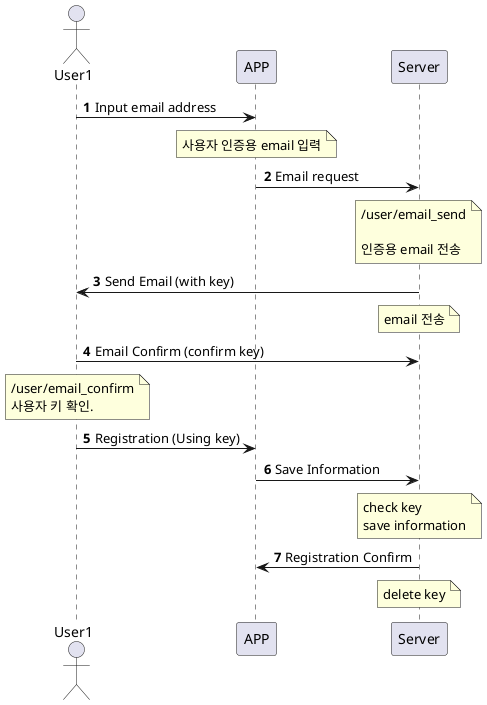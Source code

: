 @startuml
'https://plantuml.com/sequence-diagram

autonumber

actor User1

User1 -> APP: Input email address
note over APP
    사용자 인증용 email 입력
end note

APP -> Server : Email request
note over Server
    /user/email_send

    인증용 email 전송
end note

Server -> User1 : Send Email (with key)
note over Server
    email 전송
end note

User1 -> Server : Email Confirm (confirm key)
note over User1
    /user/email_confirm
    사용자 키 확인.
end note


User1 -> APP : Registration (Using key)

APP -> Server : Save Information
note over Server
    check key
    save information
end note

Server -> APP : Registration Confirm
note over Server
    delete key
end note
@enduml